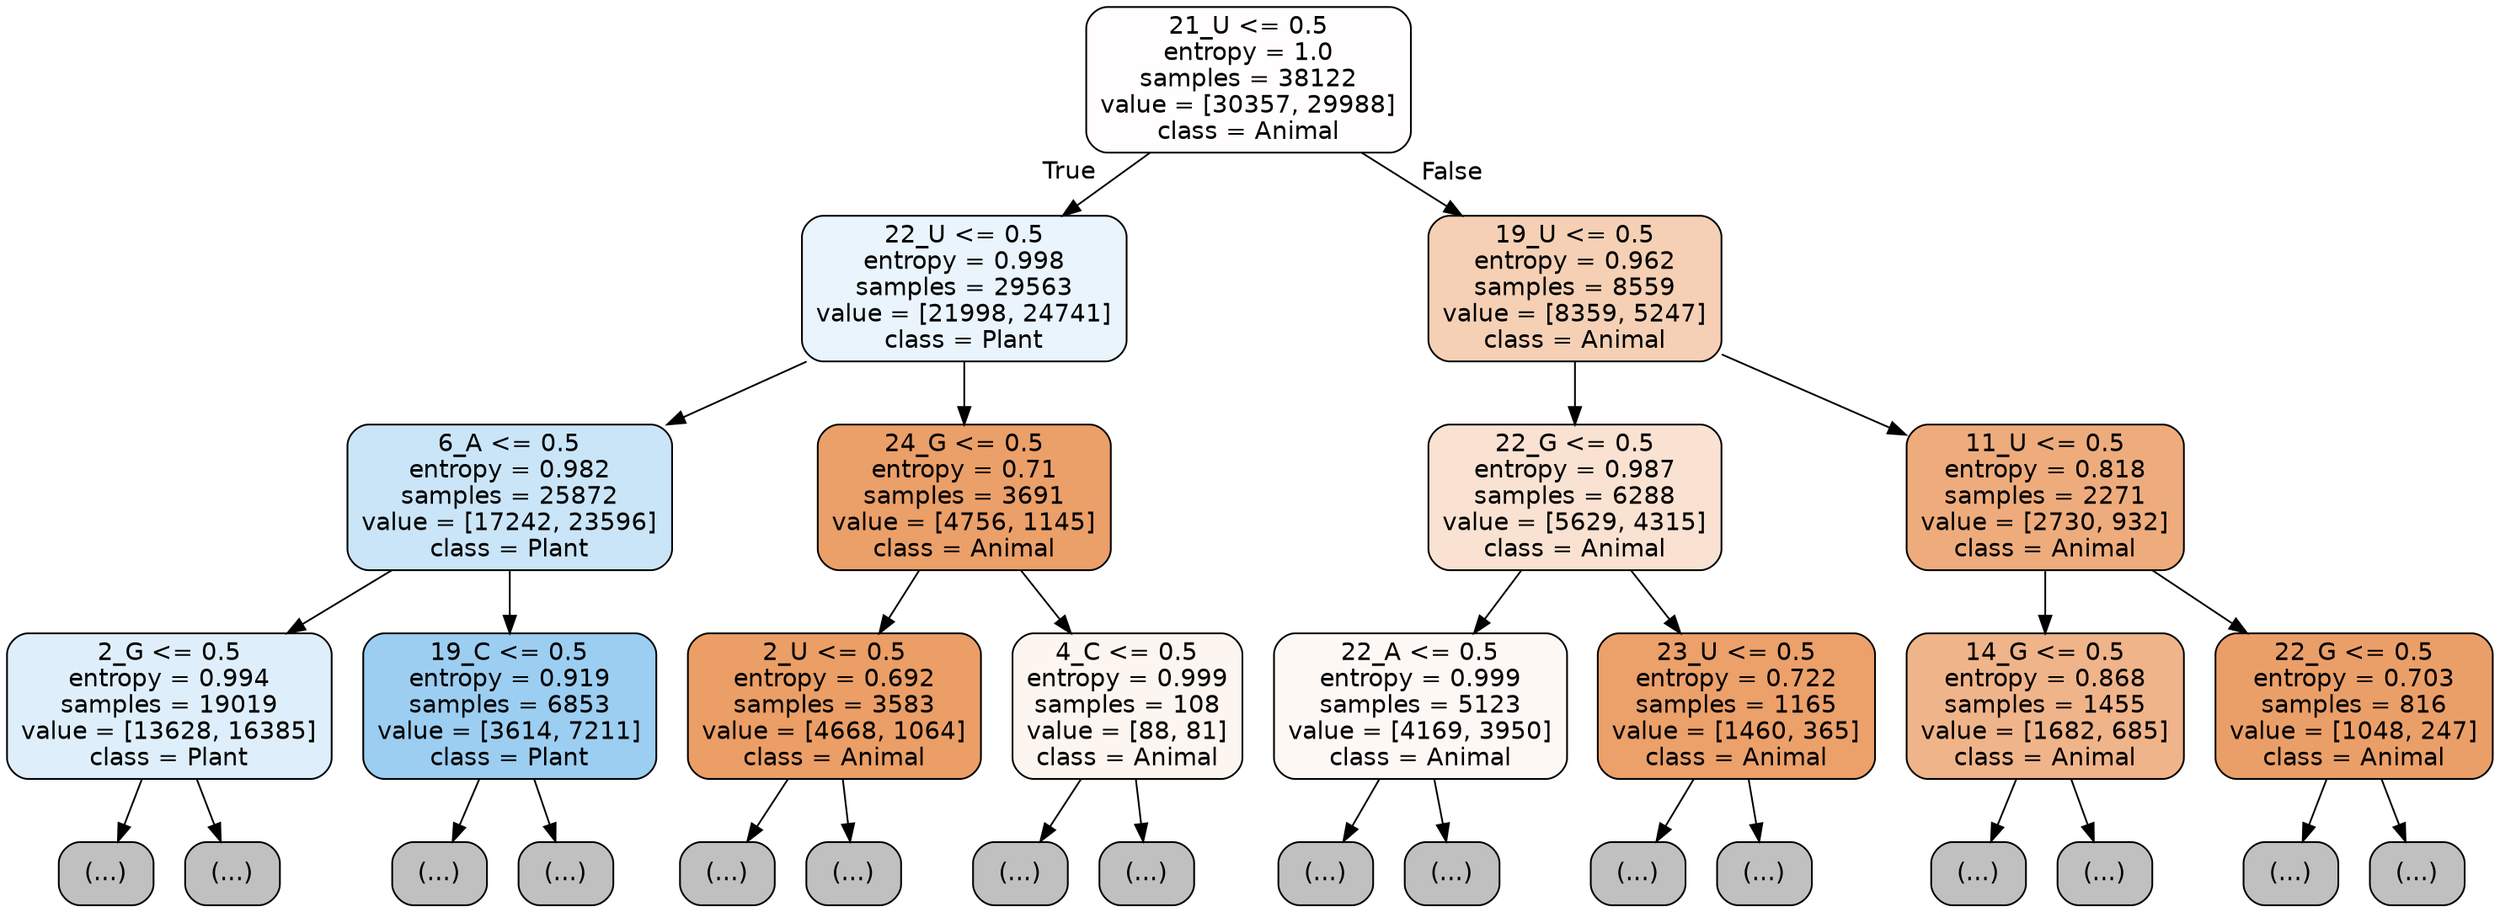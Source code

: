digraph Tree {
node [shape=box, style="filled, rounded", color="black", fontname="helvetica"] ;
edge [fontname="helvetica"] ;
0 [label="21_U <= 0.5\nentropy = 1.0\nsamples = 38122\nvalue = [30357, 29988]\nclass = Animal", fillcolor="#fffdfd"] ;
1 [label="22_U <= 0.5\nentropy = 0.998\nsamples = 29563\nvalue = [21998, 24741]\nclass = Plant", fillcolor="#e9f4fc"] ;
0 -> 1 [labeldistance=2.5, labelangle=45, headlabel="True"] ;
2 [label="6_A <= 0.5\nentropy = 0.982\nsamples = 25872\nvalue = [17242, 23596]\nclass = Plant", fillcolor="#cae5f8"] ;
1 -> 2 ;
3 [label="2_G <= 0.5\nentropy = 0.994\nsamples = 19019\nvalue = [13628, 16385]\nclass = Plant", fillcolor="#deeffb"] ;
2 -> 3 ;
4 [label="(...)", fillcolor="#C0C0C0"] ;
3 -> 4 ;
6377 [label="(...)", fillcolor="#C0C0C0"] ;
3 -> 6377 ;
9094 [label="19_C <= 0.5\nentropy = 0.919\nsamples = 6853\nvalue = [3614, 7211]\nclass = Plant", fillcolor="#9ccef2"] ;
2 -> 9094 ;
9095 [label="(...)", fillcolor="#C0C0C0"] ;
9094 -> 9095 ;
11146 [label="(...)", fillcolor="#C0C0C0"] ;
9094 -> 11146 ;
11831 [label="24_G <= 0.5\nentropy = 0.71\nsamples = 3691\nvalue = [4756, 1145]\nclass = Animal", fillcolor="#eb9f69"] ;
1 -> 11831 ;
11832 [label="2_U <= 0.5\nentropy = 0.692\nsamples = 3583\nvalue = [4668, 1064]\nclass = Animal", fillcolor="#eb9e66"] ;
11831 -> 11832 ;
11833 [label="(...)", fillcolor="#C0C0C0"] ;
11832 -> 11833 ;
12862 [label="(...)", fillcolor="#C0C0C0"] ;
11832 -> 12862 ;
13241 [label="4_C <= 0.5\nentropy = 0.999\nsamples = 108\nvalue = [88, 81]\nclass = Animal", fillcolor="#fdf5ef"] ;
11831 -> 13241 ;
13242 [label="(...)", fillcolor="#C0C0C0"] ;
13241 -> 13242 ;
13273 [label="(...)", fillcolor="#C0C0C0"] ;
13241 -> 13273 ;
13286 [label="19_U <= 0.5\nentropy = 0.962\nsamples = 8559\nvalue = [8359, 5247]\nclass = Animal", fillcolor="#f5d0b5"] ;
0 -> 13286 [labeldistance=2.5, labelangle=-45, headlabel="False"] ;
13287 [label="22_G <= 0.5\nentropy = 0.987\nsamples = 6288\nvalue = [5629, 4315]\nclass = Animal", fillcolor="#f9e2d1"] ;
13286 -> 13287 ;
13288 [label="22_A <= 0.5\nentropy = 0.999\nsamples = 5123\nvalue = [4169, 3950]\nclass = Animal", fillcolor="#fef8f5"] ;
13287 -> 13288 ;
13289 [label="(...)", fillcolor="#C0C0C0"] ;
13288 -> 13289 ;
15260 [label="(...)", fillcolor="#C0C0C0"] ;
13288 -> 15260 ;
15577 [label="23_U <= 0.5\nentropy = 0.722\nsamples = 1165\nvalue = [1460, 365]\nclass = Animal", fillcolor="#eca06a"] ;
13287 -> 15577 ;
15578 [label="(...)", fillcolor="#C0C0C0"] ;
15577 -> 15578 ;
15959 [label="(...)", fillcolor="#C0C0C0"] ;
15577 -> 15959 ;
16016 [label="11_U <= 0.5\nentropy = 0.818\nsamples = 2271\nvalue = [2730, 932]\nclass = Animal", fillcolor="#eeac7d"] ;
13286 -> 16016 ;
16017 [label="14_G <= 0.5\nentropy = 0.868\nsamples = 1455\nvalue = [1682, 685]\nclass = Animal", fillcolor="#f0b48a"] ;
16016 -> 16017 ;
16018 [label="(...)", fillcolor="#C0C0C0"] ;
16017 -> 16018 ;
16561 [label="(...)", fillcolor="#C0C0C0"] ;
16017 -> 16561 ;
16722 [label="22_G <= 0.5\nentropy = 0.703\nsamples = 816\nvalue = [1048, 247]\nclass = Animal", fillcolor="#eb9f68"] ;
16016 -> 16722 ;
16723 [label="(...)", fillcolor="#C0C0C0"] ;
16722 -> 16723 ;
16970 [label="(...)", fillcolor="#C0C0C0"] ;
16722 -> 16970 ;
}